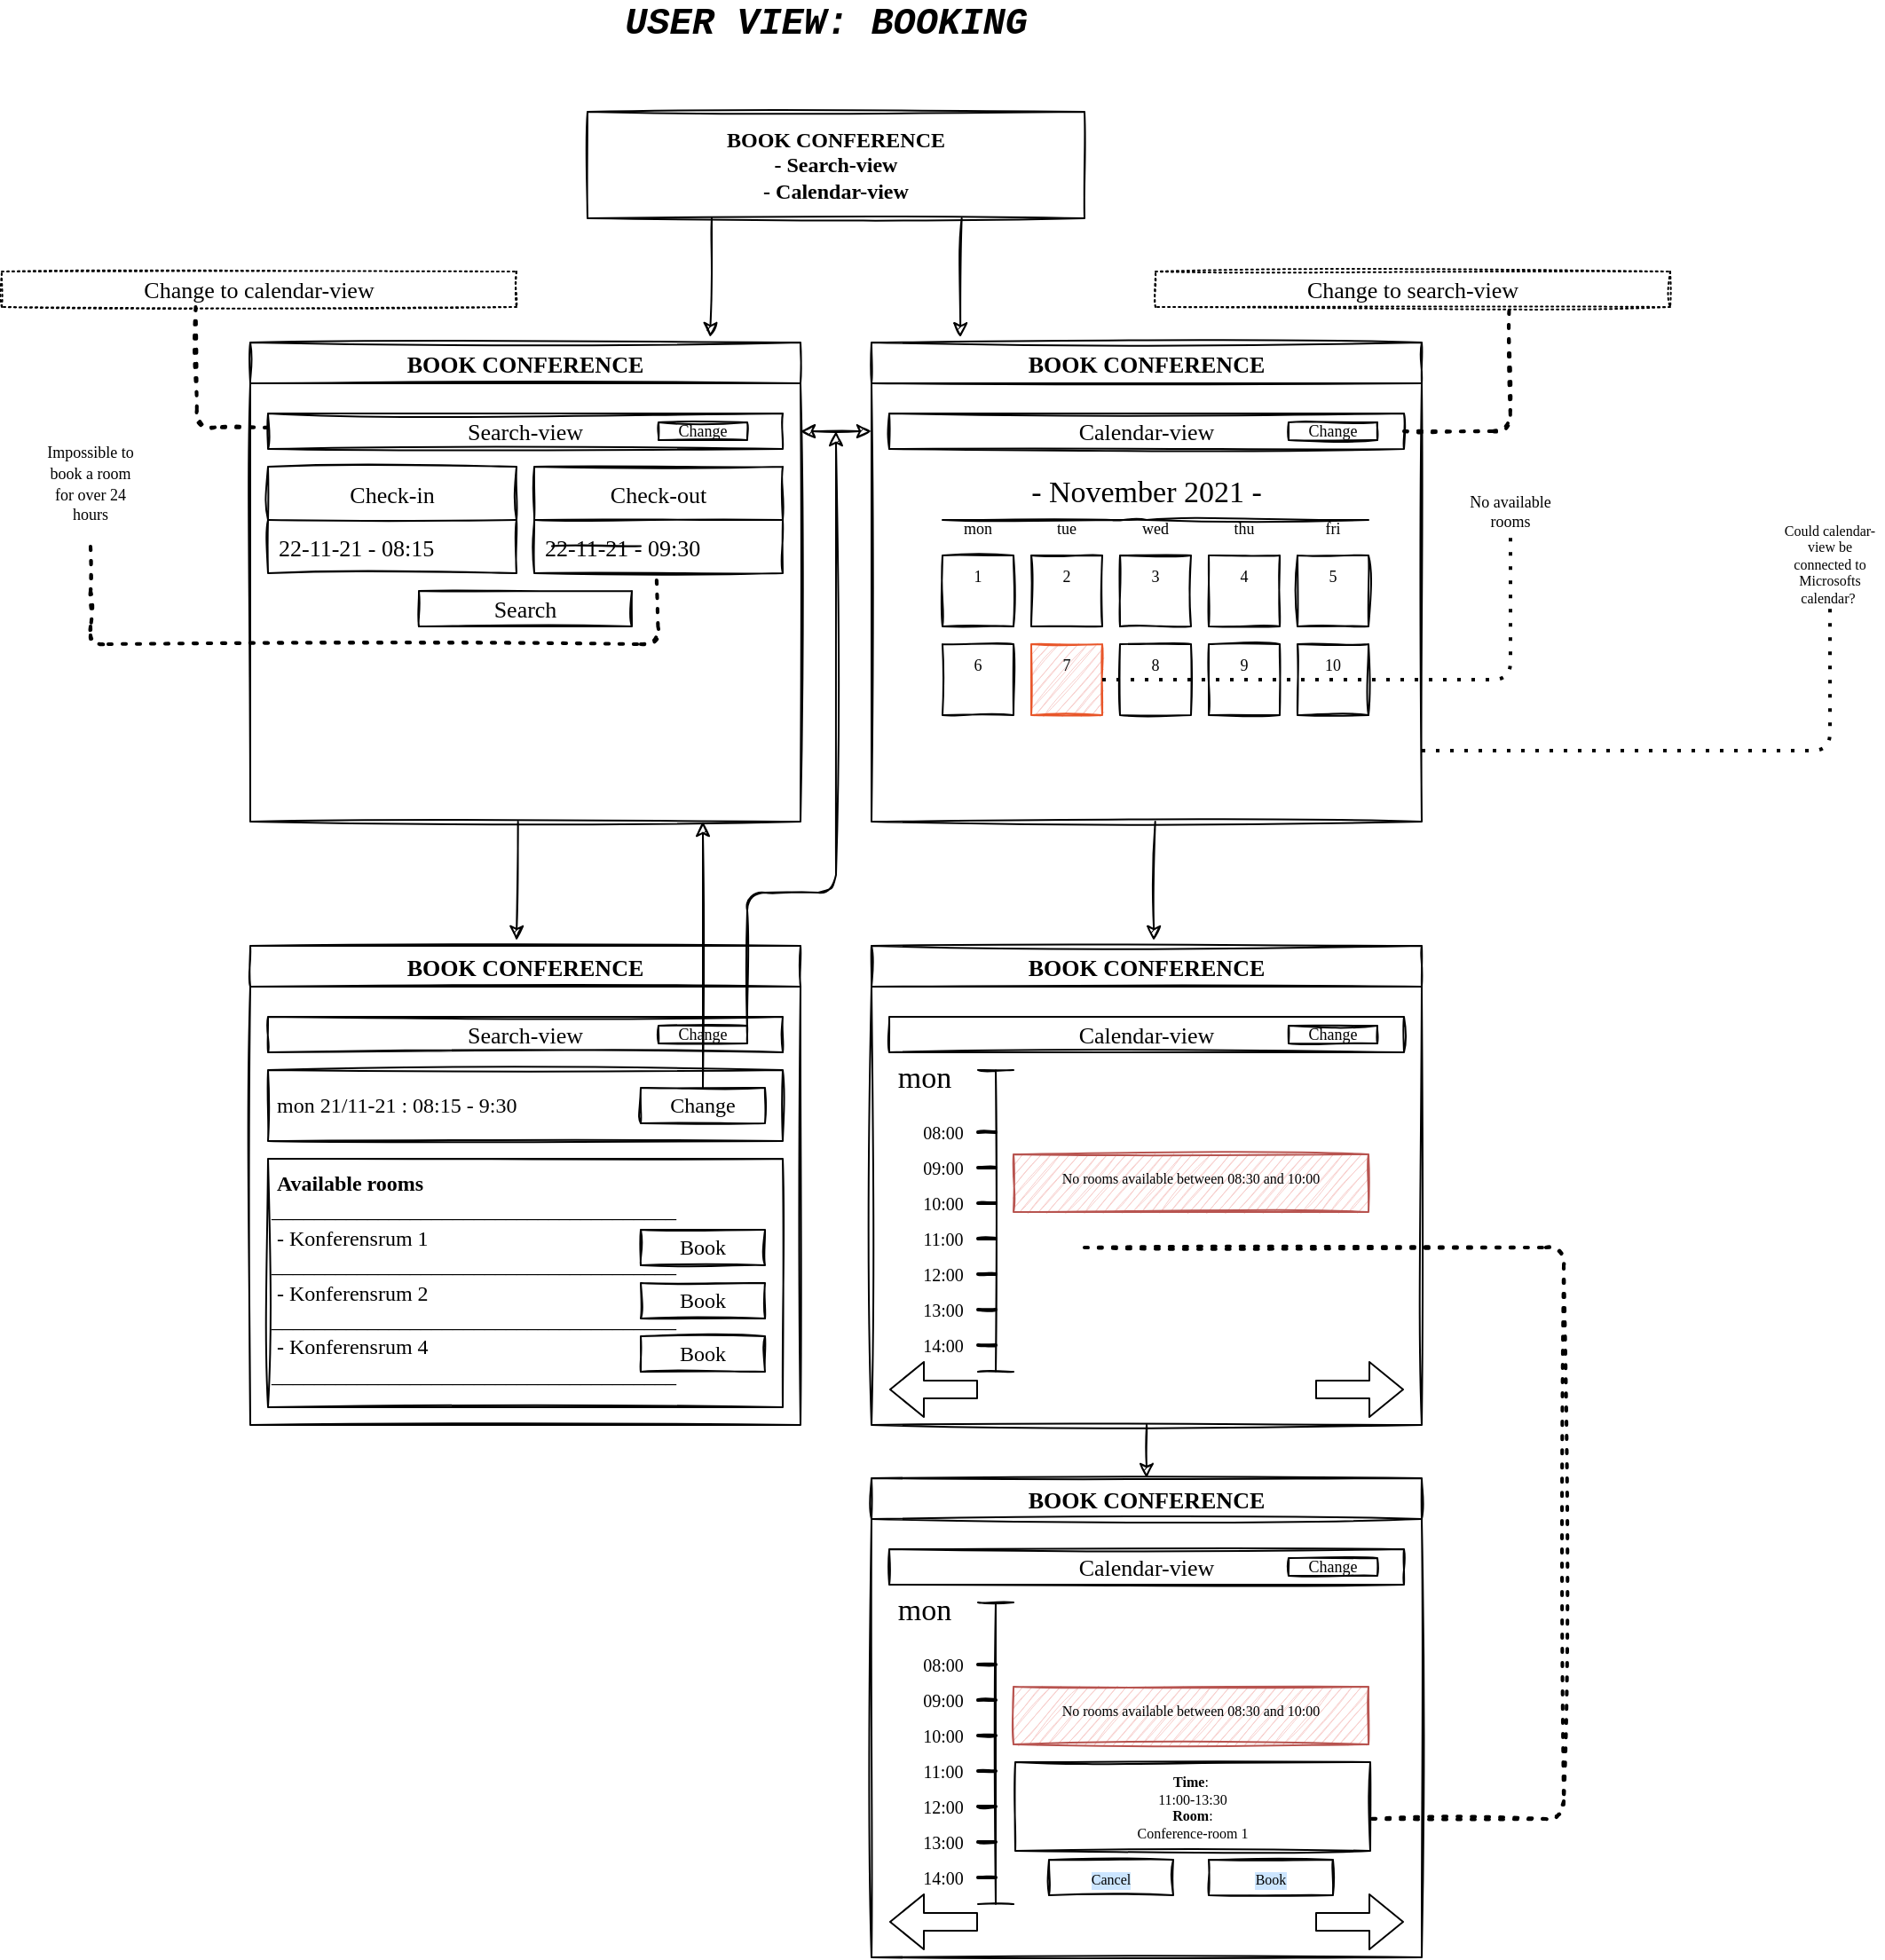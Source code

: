 <mxfile version="15.8.3" type="github">
  <diagram id="JXZrnU6dK3xMpxj74gyy" name="Page-1">
    <mxGraphModel dx="1773" dy="662" grid="1" gridSize="10" guides="1" tooltips="1" connect="1" arrows="1" fold="1" page="1" pageScale="1" pageWidth="827" pageHeight="1169" math="0" shadow="0">
      <root>
        <mxCell id="0" />
        <mxCell id="1" parent="0" />
        <mxCell id="f3gWGGdjy4NmoF_1Ozcr-5" value="BOOK CONFERENCE" style="swimlane;fontFamily=Verdana;fontSize=13;rounded=0;sketch=1;" parent="1" vertex="1">
          <mxGeometry x="440" y="210" width="310" height="270" as="geometry" />
        </mxCell>
        <mxCell id="f3gWGGdjy4NmoF_1Ozcr-18" value="Calendar-view" style="whiteSpace=wrap;html=1;fontFamily=Verdana;fontSize=13;rounded=0;sketch=1;" parent="f3gWGGdjy4NmoF_1Ozcr-5" vertex="1">
          <mxGeometry x="10" y="40" width="290" height="20" as="geometry" />
        </mxCell>
        <mxCell id="zyLo-k-IU325QEQ1pN6g-35" value="Change" style="rounded=0;whiteSpace=wrap;html=1;sketch=1;fontFamily=Verdana;fontColor=#000000;align=center;verticalAlign=middle;fontSize=9;" vertex="1" parent="f3gWGGdjy4NmoF_1Ozcr-5">
          <mxGeometry x="235" y="45" width="50" height="10" as="geometry" />
        </mxCell>
        <mxCell id="zyLo-k-IU325QEQ1pN6g-53" value="- November 2021 -" style="text;html=1;strokeColor=none;fillColor=none;align=center;verticalAlign=middle;whiteSpace=wrap;rounded=0;sketch=1;fontFamily=Verdana;fontSize=17;fontColor=#000000;" vertex="1" parent="f3gWGGdjy4NmoF_1Ozcr-5">
          <mxGeometry x="20" y="70" width="270" height="30" as="geometry" />
        </mxCell>
        <mxCell id="zyLo-k-IU325QEQ1pN6g-54" value="" style="endArrow=none;html=1;rounded=1;sketch=1;fontFamily=Courier New;fontSize=21;fontColor=#000000;curved=0;" edge="1" parent="f3gWGGdjy4NmoF_1Ozcr-5">
          <mxGeometry width="50" height="50" relative="1" as="geometry">
            <mxPoint x="40" y="100" as="sourcePoint" />
            <mxPoint x="280" y="100" as="targetPoint" />
            <Array as="points">
              <mxPoint x="145" y="100" />
            </Array>
          </mxGeometry>
        </mxCell>
        <mxCell id="zyLo-k-IU325QEQ1pN6g-103" value="1" style="rounded=0;whiteSpace=wrap;html=1;sketch=1;fontFamily=Verdana;fontSize=9;fontColor=#000000;fillColor=none;align=center;verticalAlign=top;" vertex="1" parent="f3gWGGdjy4NmoF_1Ozcr-5">
          <mxGeometry x="40" y="120" width="40" height="40" as="geometry" />
        </mxCell>
        <mxCell id="zyLo-k-IU325QEQ1pN6g-104" value="2" style="rounded=0;whiteSpace=wrap;html=1;sketch=1;fontFamily=Verdana;fontSize=9;fontColor=#000000;fillColor=none;align=center;verticalAlign=top;" vertex="1" parent="f3gWGGdjy4NmoF_1Ozcr-5">
          <mxGeometry x="90" y="120" width="40" height="40" as="geometry" />
        </mxCell>
        <mxCell id="zyLo-k-IU325QEQ1pN6g-105" value="3" style="rounded=0;whiteSpace=wrap;html=1;sketch=1;fontFamily=Verdana;fontSize=9;fontColor=#000000;fillColor=none;align=center;verticalAlign=top;" vertex="1" parent="f3gWGGdjy4NmoF_1Ozcr-5">
          <mxGeometry x="140" y="120" width="40" height="40" as="geometry" />
        </mxCell>
        <mxCell id="zyLo-k-IU325QEQ1pN6g-106" value="4" style="rounded=0;whiteSpace=wrap;html=1;sketch=1;fontFamily=Verdana;fontSize=9;fontColor=#000000;fillColor=none;align=center;verticalAlign=top;" vertex="1" parent="f3gWGGdjy4NmoF_1Ozcr-5">
          <mxGeometry x="190" y="120" width="40" height="40" as="geometry" />
        </mxCell>
        <mxCell id="zyLo-k-IU325QEQ1pN6g-108" value="5" style="rounded=0;whiteSpace=wrap;html=1;sketch=1;fontFamily=Verdana;fontSize=9;fontColor=#000000;fillColor=none;align=center;verticalAlign=top;" vertex="1" parent="f3gWGGdjy4NmoF_1Ozcr-5">
          <mxGeometry x="240" y="120" width="40" height="40" as="geometry" />
        </mxCell>
        <mxCell id="zyLo-k-IU325QEQ1pN6g-109" value="6" style="rounded=0;whiteSpace=wrap;html=1;sketch=1;fontFamily=Verdana;fontSize=9;fontColor=#000000;fillColor=none;align=center;verticalAlign=top;" vertex="1" parent="f3gWGGdjy4NmoF_1Ozcr-5">
          <mxGeometry x="40" y="170" width="40" height="40" as="geometry" />
        </mxCell>
        <mxCell id="zyLo-k-IU325QEQ1pN6g-110" value="7" style="rounded=0;whiteSpace=wrap;html=1;sketch=1;fontFamily=Verdana;fontSize=9;fillColor=#f8cecc;align=center;verticalAlign=top;strokeColor=#E8562A;" vertex="1" parent="f3gWGGdjy4NmoF_1Ozcr-5">
          <mxGeometry x="90" y="170" width="40" height="40" as="geometry" />
        </mxCell>
        <mxCell id="zyLo-k-IU325QEQ1pN6g-111" value="8" style="rounded=0;whiteSpace=wrap;html=1;sketch=1;fontFamily=Verdana;fontSize=9;fontColor=#000000;fillColor=none;align=center;verticalAlign=top;" vertex="1" parent="f3gWGGdjy4NmoF_1Ozcr-5">
          <mxGeometry x="140" y="170" width="40" height="40" as="geometry" />
        </mxCell>
        <mxCell id="zyLo-k-IU325QEQ1pN6g-112" value="9" style="rounded=0;whiteSpace=wrap;html=1;sketch=1;fontFamily=Verdana;fontSize=9;fontColor=#000000;fillColor=none;align=center;verticalAlign=top;" vertex="1" parent="f3gWGGdjy4NmoF_1Ozcr-5">
          <mxGeometry x="190" y="170" width="40" height="40" as="geometry" />
        </mxCell>
        <mxCell id="zyLo-k-IU325QEQ1pN6g-113" value="10" style="rounded=0;whiteSpace=wrap;html=1;sketch=1;fontFamily=Verdana;fontSize=9;fontColor=#000000;fillColor=none;align=center;verticalAlign=top;" vertex="1" parent="f3gWGGdjy4NmoF_1Ozcr-5">
          <mxGeometry x="240" y="170" width="40" height="40" as="geometry" />
        </mxCell>
        <mxCell id="zyLo-k-IU325QEQ1pN6g-114" value="mon" style="text;html=1;strokeColor=none;fillColor=none;align=center;verticalAlign=middle;whiteSpace=wrap;rounded=0;sketch=1;fontFamily=Verdana;fontSize=9;fontColor=#000000;" vertex="1" parent="f3gWGGdjy4NmoF_1Ozcr-5">
          <mxGeometry x="30" y="90" width="60" height="30" as="geometry" />
        </mxCell>
        <mxCell id="zyLo-k-IU325QEQ1pN6g-115" value="tue" style="text;html=1;strokeColor=none;fillColor=none;align=center;verticalAlign=middle;whiteSpace=wrap;rounded=0;sketch=1;fontFamily=Verdana;fontSize=9;fontColor=#000000;" vertex="1" parent="f3gWGGdjy4NmoF_1Ozcr-5">
          <mxGeometry x="80" y="90" width="60" height="30" as="geometry" />
        </mxCell>
        <mxCell id="zyLo-k-IU325QEQ1pN6g-116" value="wed" style="text;html=1;strokeColor=none;fillColor=none;align=center;verticalAlign=middle;whiteSpace=wrap;rounded=0;sketch=1;fontFamily=Verdana;fontSize=9;fontColor=#000000;" vertex="1" parent="f3gWGGdjy4NmoF_1Ozcr-5">
          <mxGeometry x="130" y="90" width="60" height="30" as="geometry" />
        </mxCell>
        <mxCell id="zyLo-k-IU325QEQ1pN6g-118" value="thu" style="text;html=1;strokeColor=none;fillColor=none;align=center;verticalAlign=middle;whiteSpace=wrap;rounded=0;sketch=1;fontFamily=Verdana;fontSize=9;fontColor=#000000;" vertex="1" parent="f3gWGGdjy4NmoF_1Ozcr-5">
          <mxGeometry x="180" y="90" width="60" height="30" as="geometry" />
        </mxCell>
        <mxCell id="zyLo-k-IU325QEQ1pN6g-119" value="fri" style="text;html=1;strokeColor=none;fillColor=none;align=center;verticalAlign=middle;whiteSpace=wrap;rounded=0;sketch=1;fontFamily=Verdana;fontSize=9;fontColor=#000000;" vertex="1" parent="f3gWGGdjy4NmoF_1Ozcr-5">
          <mxGeometry x="230" y="90" width="60" height="30" as="geometry" />
        </mxCell>
        <mxCell id="f3gWGGdjy4NmoF_1Ozcr-19" value="BOOK CONFERENCE" style="swimlane;fontFamily=Verdana;fontSize=13;rounded=0;sketch=1;" parent="1" vertex="1">
          <mxGeometry x="90" y="210" width="310" height="270" as="geometry" />
        </mxCell>
        <mxCell id="f3gWGGdjy4NmoF_1Ozcr-20" value="Check-in" style="swimlane;fontStyle=0;childLayout=stackLayout;horizontal=1;startSize=30;horizontalStack=0;resizeParent=1;resizeParentMax=0;resizeLast=0;collapsible=1;marginBottom=0;fontFamily=Verdana;fontSize=13;rounded=0;sketch=1;" parent="f3gWGGdjy4NmoF_1Ozcr-19" vertex="1">
          <mxGeometry x="10" y="70" width="140" height="60" as="geometry" />
        </mxCell>
        <mxCell id="f3gWGGdjy4NmoF_1Ozcr-21" value="22-11-21 - 08:15" style="text;strokeColor=none;fillColor=none;align=left;verticalAlign=middle;spacingLeft=4;spacingRight=4;overflow=hidden;points=[[0,0.5],[1,0.5]];portConstraint=eastwest;rotatable=0;fontFamily=Verdana;fontSize=13;rounded=0;sketch=1;" parent="f3gWGGdjy4NmoF_1Ozcr-20" vertex="1">
          <mxGeometry y="30" width="140" height="30" as="geometry" />
        </mxCell>
        <mxCell id="f3gWGGdjy4NmoF_1Ozcr-22" value="Check-out" style="swimlane;fontStyle=0;childLayout=stackLayout;horizontal=1;startSize=30;horizontalStack=0;resizeParent=1;resizeParentMax=0;resizeLast=0;collapsible=1;marginBottom=0;fontFamily=Verdana;fontSize=13;rounded=0;sketch=1;" parent="f3gWGGdjy4NmoF_1Ozcr-19" vertex="1">
          <mxGeometry x="160" y="70" width="140" height="60" as="geometry" />
        </mxCell>
        <mxCell id="f3gWGGdjy4NmoF_1Ozcr-23" value="22-11-21 - 09:30" style="text;strokeColor=none;fillColor=none;align=left;verticalAlign=middle;spacingLeft=4;spacingRight=4;overflow=hidden;points=[[0,0.5],[1,0.5]];portConstraint=eastwest;rotatable=0;fontFamily=Verdana;fontSize=13;rounded=0;sketch=1;fontColor=#000000;" parent="f3gWGGdjy4NmoF_1Ozcr-22" vertex="1">
          <mxGeometry y="30" width="140" height="30" as="geometry" />
        </mxCell>
        <mxCell id="zyLo-k-IU325QEQ1pN6g-11" value="" style="endArrow=none;html=1;rounded=1;sketch=1;fontFamily=Courier New;fontColor=#000000;curved=0;" edge="1" parent="f3gWGGdjy4NmoF_1Ozcr-22">
          <mxGeometry width="50" height="50" relative="1" as="geometry">
            <mxPoint x="10" y="44.8" as="sourcePoint" />
            <mxPoint x="60" y="44.8" as="targetPoint" />
          </mxGeometry>
        </mxCell>
        <mxCell id="f3gWGGdjy4NmoF_1Ozcr-24" value="Search" style="whiteSpace=wrap;html=1;fontFamily=Verdana;fontSize=13;rounded=0;sketch=1;" parent="f3gWGGdjy4NmoF_1Ozcr-19" vertex="1">
          <mxGeometry x="95" y="140" width="120" height="20" as="geometry" />
        </mxCell>
        <mxCell id="f3gWGGdjy4NmoF_1Ozcr-25" value="Search-view" style="whiteSpace=wrap;html=1;fontFamily=Verdana;fontSize=13;rounded=0;sketch=1;" parent="f3gWGGdjy4NmoF_1Ozcr-19" vertex="1">
          <mxGeometry x="10" y="40" width="290" height="20" as="geometry" />
        </mxCell>
        <mxCell id="zyLo-k-IU325QEQ1pN6g-36" value="Change" style="rounded=0;whiteSpace=wrap;html=1;sketch=1;fontFamily=Verdana;fontColor=#000000;align=center;verticalAlign=middle;fontSize=9;" vertex="1" parent="f3gWGGdjy4NmoF_1Ozcr-19">
          <mxGeometry x="230" y="45" width="50" height="10" as="geometry" />
        </mxCell>
        <mxCell id="f3gWGGdjy4NmoF_1Ozcr-53" value="&lt;font face=&quot;Verdana&quot;&gt;&lt;b&gt;BOOK CONFERENCE&lt;br&gt;- Search-view&lt;br&gt;- Calendar-view&lt;br&gt;&lt;/b&gt;&lt;/font&gt;" style="rounded=0;whiteSpace=wrap;html=1;glass=0;sketch=1;" parent="1" vertex="1">
          <mxGeometry x="280" y="80" width="280" height="60" as="geometry" />
        </mxCell>
        <mxCell id="f3gWGGdjy4NmoF_1Ozcr-54" value="" style="endArrow=classic;html=1;rounded=1;sketch=1;curved=0;exitX=0.25;exitY=1;exitDx=0;exitDy=0;entryX=0.836;entryY=-0.011;entryDx=0;entryDy=0;entryPerimeter=0;" parent="1" source="f3gWGGdjy4NmoF_1Ozcr-53" target="f3gWGGdjy4NmoF_1Ozcr-19" edge="1">
          <mxGeometry width="50" height="50" relative="1" as="geometry">
            <mxPoint x="390" y="360" as="sourcePoint" />
            <mxPoint x="440" y="310" as="targetPoint" />
          </mxGeometry>
        </mxCell>
        <mxCell id="f3gWGGdjy4NmoF_1Ozcr-55" value="" style="endArrow=classic;html=1;rounded=1;sketch=1;curved=0;exitX=0.25;exitY=1;exitDx=0;exitDy=0;entryX=0.836;entryY=-0.011;entryDx=0;entryDy=0;entryPerimeter=0;" parent="1" edge="1">
          <mxGeometry width="50" height="50" relative="1" as="geometry">
            <mxPoint x="490.84" y="140" as="sourcePoint" />
            <mxPoint x="490.0" y="207.14" as="targetPoint" />
          </mxGeometry>
        </mxCell>
        <mxCell id="f3gWGGdjy4NmoF_1Ozcr-56" value="" style="endArrow=classic;startArrow=classic;html=1;rounded=1;sketch=1;curved=0;" parent="1" edge="1">
          <mxGeometry width="50" height="50" relative="1" as="geometry">
            <mxPoint x="400" y="260" as="sourcePoint" />
            <mxPoint x="440" y="260" as="targetPoint" />
          </mxGeometry>
        </mxCell>
        <mxCell id="f3gWGGdjy4NmoF_1Ozcr-59" value="Change to search-view" style="whiteSpace=wrap;html=1;fontFamily=Verdana;fontSize=13;rounded=0;sketch=1;dashed=1;dashPattern=1 2;" parent="1" vertex="1">
          <mxGeometry x="600" y="170" width="290" height="20" as="geometry" />
        </mxCell>
        <mxCell id="f3gWGGdjy4NmoF_1Ozcr-60" value="Change to calendar-view" style="whiteSpace=wrap;html=1;fontFamily=Verdana;fontSize=13;rounded=0;sketch=1;dashed=1;dashPattern=1 2;" parent="1" vertex="1">
          <mxGeometry x="-50" y="170" width="290" height="20" as="geometry" />
        </mxCell>
        <mxCell id="f3gWGGdjy4NmoF_1Ozcr-61" value="" style="endArrow=none;dashed=1;html=1;dashPattern=1 3;strokeWidth=2;rounded=1;sketch=1;curved=0;exitX=1;exitY=0.5;exitDx=0;exitDy=0;entryX=0.687;entryY=1.108;entryDx=0;entryDy=0;entryPerimeter=0;" parent="1" source="f3gWGGdjy4NmoF_1Ozcr-18" target="f3gWGGdjy4NmoF_1Ozcr-59" edge="1">
          <mxGeometry width="50" height="50" relative="1" as="geometry">
            <mxPoint x="760" y="260" as="sourcePoint" />
            <mxPoint x="800" y="200" as="targetPoint" />
            <Array as="points">
              <mxPoint x="800" y="260" />
            </Array>
          </mxGeometry>
        </mxCell>
        <mxCell id="f3gWGGdjy4NmoF_1Ozcr-62" value="" style="endArrow=none;dashed=1;html=1;dashPattern=1 3;strokeWidth=2;rounded=1;sketch=1;curved=0;exitX=0;exitY=0.392;exitDx=0;exitDy=0;entryX=0.687;entryY=1.108;entryDx=0;entryDy=0;entryPerimeter=0;exitPerimeter=0;" parent="1" source="f3gWGGdjy4NmoF_1Ozcr-25" edge="1">
          <mxGeometry width="50" height="50" relative="1" as="geometry">
            <mxPoint y="257.84" as="sourcePoint" />
            <mxPoint x="59.23" y="190.0" as="targetPoint" />
            <Array as="points">
              <mxPoint x="60" y="257.84" />
            </Array>
          </mxGeometry>
        </mxCell>
        <mxCell id="zyLo-k-IU325QEQ1pN6g-2" value="" style="endArrow=classic;html=1;rounded=1;sketch=1;curved=0;exitX=0.25;exitY=1;exitDx=0;exitDy=0;entryX=0.836;entryY=-0.011;entryDx=0;entryDy=0;entryPerimeter=0;" edge="1" parent="1">
          <mxGeometry width="50" height="50" relative="1" as="geometry">
            <mxPoint x="240.84" y="480" as="sourcePoint" />
            <mxPoint x="240.0" y="547.03" as="targetPoint" />
          </mxGeometry>
        </mxCell>
        <mxCell id="zyLo-k-IU325QEQ1pN6g-3" value="" style="endArrow=classic;html=1;rounded=1;sketch=1;curved=0;exitX=0.25;exitY=1;exitDx=0;exitDy=0;entryX=0.836;entryY=-0.011;entryDx=0;entryDy=0;entryPerimeter=0;" edge="1" parent="1">
          <mxGeometry width="50" height="50" relative="1" as="geometry">
            <mxPoint x="599.84" y="480" as="sourcePoint" />
            <mxPoint x="599.0" y="547.03" as="targetPoint" />
          </mxGeometry>
        </mxCell>
        <mxCell id="zyLo-k-IU325QEQ1pN6g-4" value="BOOK CONFERENCE" style="swimlane;fontFamily=Verdana;fontSize=13;rounded=0;sketch=1;" vertex="1" parent="1">
          <mxGeometry x="90" y="550" width="310" height="270" as="geometry" />
        </mxCell>
        <mxCell id="zyLo-k-IU325QEQ1pN6g-10" value="Search-view" style="whiteSpace=wrap;html=1;fontFamily=Verdana;fontSize=13;rounded=0;sketch=1;" vertex="1" parent="zyLo-k-IU325QEQ1pN6g-4">
          <mxGeometry x="10" y="40" width="290" height="20" as="geometry" />
        </mxCell>
        <mxCell id="zyLo-k-IU325QEQ1pN6g-25" value="&lt;font face=&quot;Verdana&quot;&gt;&amp;nbsp;mon 21/11-21 : 08:15 - 9:30&lt;/font&gt;" style="rounded=0;whiteSpace=wrap;html=1;sketch=1;fontFamily=Courier New;fontColor=#000000;align=left;" vertex="1" parent="zyLo-k-IU325QEQ1pN6g-4">
          <mxGeometry x="10" y="70" width="290" height="40" as="geometry" />
        </mxCell>
        <mxCell id="zyLo-k-IU325QEQ1pN6g-29" value="&lt;font face=&quot;Verdana&quot;&gt;&amp;nbsp;&lt;b&gt;Available&amp;nbsp;rooms&lt;/b&gt;&lt;br&gt;______________________________________&lt;br&gt;&amp;nbsp;- Konferensrum 1&lt;br&gt;______________________________________&lt;br&gt;&amp;nbsp;- Konferensrum 2&lt;br&gt;______________________________________&lt;br&gt;&amp;nbsp;- Konferensrum 4&lt;br&gt;______________________________________&lt;br&gt;&lt;/font&gt;" style="rounded=0;whiteSpace=wrap;html=1;sketch=1;fontFamily=Courier New;fontColor=#000000;align=left;verticalAlign=top;" vertex="1" parent="zyLo-k-IU325QEQ1pN6g-4">
          <mxGeometry x="10" y="120" width="290" height="140" as="geometry" />
        </mxCell>
        <mxCell id="zyLo-k-IU325QEQ1pN6g-30" value="Change" style="rounded=0;whiteSpace=wrap;html=1;sketch=1;fontFamily=Verdana;fontColor=#000000;align=center;verticalAlign=middle;" vertex="1" parent="zyLo-k-IU325QEQ1pN6g-4">
          <mxGeometry x="220" y="80" width="70" height="20" as="geometry" />
        </mxCell>
        <mxCell id="zyLo-k-IU325QEQ1pN6g-32" value="Book" style="whiteSpace=wrap;html=1;fontFamily=Verdana;fontSize=12;rounded=0;sketch=1;" vertex="1" parent="zyLo-k-IU325QEQ1pN6g-4">
          <mxGeometry x="220" y="160" width="70" height="20" as="geometry" />
        </mxCell>
        <mxCell id="zyLo-k-IU325QEQ1pN6g-33" value="Book" style="whiteSpace=wrap;html=1;fontFamily=Verdana;fontSize=12;rounded=0;sketch=1;" vertex="1" parent="zyLo-k-IU325QEQ1pN6g-4">
          <mxGeometry x="220" y="190" width="70" height="20" as="geometry" />
        </mxCell>
        <mxCell id="zyLo-k-IU325QEQ1pN6g-34" value="Book" style="whiteSpace=wrap;html=1;fontFamily=Verdana;fontSize=12;rounded=0;sketch=1;" vertex="1" parent="zyLo-k-IU325QEQ1pN6g-4">
          <mxGeometry x="220" y="220" width="70" height="20" as="geometry" />
        </mxCell>
        <mxCell id="zyLo-k-IU325QEQ1pN6g-44" value="Change" style="rounded=0;whiteSpace=wrap;html=1;sketch=1;fontFamily=Verdana;fontColor=#000000;align=center;verticalAlign=middle;fontSize=9;" vertex="1" parent="zyLo-k-IU325QEQ1pN6g-4">
          <mxGeometry x="230" y="45" width="50" height="10" as="geometry" />
        </mxCell>
        <mxCell id="zyLo-k-IU325QEQ1pN6g-31" value="" style="endArrow=classic;html=1;rounded=1;sketch=1;curved=0;exitX=0.5;exitY=0;exitDx=0;exitDy=0;" edge="1" parent="1" source="zyLo-k-IU325QEQ1pN6g-30">
          <mxGeometry width="50" height="50" relative="1" as="geometry">
            <mxPoint x="350.84" y="500" as="sourcePoint" />
            <mxPoint x="345" y="480" as="targetPoint" />
          </mxGeometry>
        </mxCell>
        <mxCell id="zyLo-k-IU325QEQ1pN6g-37" value="BOOK CONFERENCE" style="swimlane;fontFamily=Verdana;fontSize=13;rounded=0;sketch=1;" vertex="1" parent="1">
          <mxGeometry x="440" y="550" width="310" height="270" as="geometry" />
        </mxCell>
        <mxCell id="zyLo-k-IU325QEQ1pN6g-38" value="Calendar-view" style="whiteSpace=wrap;html=1;fontFamily=Verdana;fontSize=13;rounded=0;sketch=1;" vertex="1" parent="zyLo-k-IU325QEQ1pN6g-37">
          <mxGeometry x="10" y="40" width="290" height="20" as="geometry" />
        </mxCell>
        <mxCell id="zyLo-k-IU325QEQ1pN6g-43" value="Change" style="rounded=0;whiteSpace=wrap;html=1;sketch=1;fontFamily=Verdana;fontColor=#000000;align=center;verticalAlign=middle;fontSize=9;" vertex="1" parent="zyLo-k-IU325QEQ1pN6g-37">
          <mxGeometry x="235" y="45" width="50" height="10" as="geometry" />
        </mxCell>
        <mxCell id="zyLo-k-IU325QEQ1pN6g-123" value="" style="shape=flexArrow;endArrow=classic;html=1;rounded=1;sketch=0;fontFamily=Verdana;fontSize=17;fontColor=#000000;curved=0;" edge="1" parent="zyLo-k-IU325QEQ1pN6g-37">
          <mxGeometry width="50" height="50" relative="1" as="geometry">
            <mxPoint x="250" y="250" as="sourcePoint" />
            <mxPoint x="300" y="250" as="targetPoint" />
          </mxGeometry>
        </mxCell>
        <mxCell id="zyLo-k-IU325QEQ1pN6g-124" value="" style="shape=flexArrow;endArrow=classic;html=1;rounded=1;sketch=0;fontFamily=Verdana;fontSize=17;fontColor=#000000;curved=0;" edge="1" parent="zyLo-k-IU325QEQ1pN6g-37">
          <mxGeometry width="50" height="50" relative="1" as="geometry">
            <mxPoint x="60" y="250" as="sourcePoint" />
            <mxPoint x="10" y="250" as="targetPoint" />
          </mxGeometry>
        </mxCell>
        <mxCell id="zyLo-k-IU325QEQ1pN6g-125" value="mon" style="text;html=1;strokeColor=none;fillColor=none;align=center;verticalAlign=middle;whiteSpace=wrap;rounded=0;sketch=1;fontFamily=Verdana;fontSize=17;fontColor=#000000;" vertex="1" parent="zyLo-k-IU325QEQ1pN6g-37">
          <mxGeometry y="60" width="60" height="30" as="geometry" />
        </mxCell>
        <mxCell id="zyLo-k-IU325QEQ1pN6g-126" value="" style="shape=crossbar;whiteSpace=wrap;html=1;rounded=1;direction=south;sketch=1;fontFamily=Verdana;fontSize=17;fontColor=#000000;strokeColor=#000000;fillColor=none;align=center;verticalAlign=top;labelBackgroundColor=none;" vertex="1" parent="zyLo-k-IU325QEQ1pN6g-37">
          <mxGeometry x="60" y="70" width="20" height="170" as="geometry" />
        </mxCell>
        <mxCell id="zyLo-k-IU325QEQ1pN6g-127" value="" style="line;strokeWidth=2;html=1;rounded=0;labelBackgroundColor=none;sketch=1;fontFamily=Verdana;fontSize=17;fontColor=#000000;fillColor=none;align=center;verticalAlign=top;fontStyle=0" vertex="1" parent="zyLo-k-IU325QEQ1pN6g-37">
          <mxGeometry x="60" y="100" width="10" height="10" as="geometry" />
        </mxCell>
        <mxCell id="zyLo-k-IU325QEQ1pN6g-128" value="08:00" style="text;strokeColor=none;fillColor=none;html=1;fontSize=10;fontStyle=0;verticalAlign=middle;align=center;rounded=0;labelBackgroundColor=none;sketch=1;fontFamily=Verdana;fontColor=#000000;" vertex="1" parent="zyLo-k-IU325QEQ1pN6g-37">
          <mxGeometry x="20" y="97.5" width="40" height="15" as="geometry" />
        </mxCell>
        <mxCell id="zyLo-k-IU325QEQ1pN6g-129" value="" style="line;strokeWidth=2;html=1;rounded=0;labelBackgroundColor=none;sketch=1;fontFamily=Verdana;fontSize=17;fontColor=#000000;fillColor=none;align=center;verticalAlign=top;fontStyle=0" vertex="1" parent="zyLo-k-IU325QEQ1pN6g-37">
          <mxGeometry x="60" y="120" width="10" height="10" as="geometry" />
        </mxCell>
        <mxCell id="zyLo-k-IU325QEQ1pN6g-130" value="09:00" style="text;strokeColor=none;fillColor=none;html=1;fontSize=10;fontStyle=0;verticalAlign=middle;align=center;rounded=0;labelBackgroundColor=none;sketch=1;fontFamily=Verdana;fontColor=#000000;" vertex="1" parent="zyLo-k-IU325QEQ1pN6g-37">
          <mxGeometry x="20" y="117.5" width="40" height="15" as="geometry" />
        </mxCell>
        <mxCell id="zyLo-k-IU325QEQ1pN6g-142" value="" style="line;strokeWidth=2;html=1;rounded=0;labelBackgroundColor=none;sketch=1;fontFamily=Verdana;fontSize=17;fontColor=#000000;fillColor=none;align=center;verticalAlign=top;fontStyle=0" vertex="1" parent="zyLo-k-IU325QEQ1pN6g-37">
          <mxGeometry x="60" y="140" width="10" height="10" as="geometry" />
        </mxCell>
        <mxCell id="zyLo-k-IU325QEQ1pN6g-143" value="" style="line;strokeWidth=2;html=1;rounded=0;labelBackgroundColor=none;sketch=1;fontFamily=Verdana;fontSize=17;fontColor=#000000;fillColor=none;align=center;verticalAlign=top;fontStyle=0" vertex="1" parent="zyLo-k-IU325QEQ1pN6g-37">
          <mxGeometry x="60" y="160" width="10" height="10" as="geometry" />
        </mxCell>
        <mxCell id="zyLo-k-IU325QEQ1pN6g-144" value="" style="line;strokeWidth=2;html=1;rounded=0;labelBackgroundColor=none;sketch=1;fontFamily=Verdana;fontSize=17;fontColor=#000000;fillColor=none;align=center;verticalAlign=top;fontStyle=0" vertex="1" parent="zyLo-k-IU325QEQ1pN6g-37">
          <mxGeometry x="60" y="180" width="10" height="10" as="geometry" />
        </mxCell>
        <mxCell id="zyLo-k-IU325QEQ1pN6g-145" value="" style="line;strokeWidth=2;html=1;rounded=0;labelBackgroundColor=none;sketch=1;fontFamily=Verdana;fontSize=17;fontColor=#000000;fillColor=none;align=center;verticalAlign=top;fontStyle=0" vertex="1" parent="zyLo-k-IU325QEQ1pN6g-37">
          <mxGeometry x="60" y="200" width="10" height="10" as="geometry" />
        </mxCell>
        <mxCell id="zyLo-k-IU325QEQ1pN6g-161" value="" style="line;strokeWidth=2;html=1;rounded=0;labelBackgroundColor=none;sketch=1;fontFamily=Verdana;fontSize=17;fontColor=#000000;fillColor=none;align=center;verticalAlign=top;fontStyle=0" vertex="1" parent="zyLo-k-IU325QEQ1pN6g-37">
          <mxGeometry x="60" y="220" width="10" height="10" as="geometry" />
        </mxCell>
        <mxCell id="zyLo-k-IU325QEQ1pN6g-178" value="10:00" style="text;strokeColor=none;fillColor=none;html=1;fontSize=10;fontStyle=0;verticalAlign=middle;align=center;rounded=0;labelBackgroundColor=none;sketch=1;fontFamily=Verdana;fontColor=#000000;" vertex="1" parent="zyLo-k-IU325QEQ1pN6g-37">
          <mxGeometry x="20" y="137.5" width="40" height="15" as="geometry" />
        </mxCell>
        <mxCell id="zyLo-k-IU325QEQ1pN6g-179" value="11:00" style="text;strokeColor=none;fillColor=none;html=1;fontSize=10;fontStyle=0;verticalAlign=middle;align=center;rounded=0;labelBackgroundColor=none;sketch=1;fontFamily=Verdana;fontColor=#000000;" vertex="1" parent="zyLo-k-IU325QEQ1pN6g-37">
          <mxGeometry x="20" y="157.5" width="40" height="15" as="geometry" />
        </mxCell>
        <mxCell id="zyLo-k-IU325QEQ1pN6g-180" value="12:00" style="text;strokeColor=none;fillColor=none;html=1;fontSize=10;fontStyle=0;verticalAlign=middle;align=center;rounded=0;labelBackgroundColor=none;sketch=1;fontFamily=Verdana;fontColor=#000000;" vertex="1" parent="zyLo-k-IU325QEQ1pN6g-37">
          <mxGeometry x="20" y="177.5" width="40" height="15" as="geometry" />
        </mxCell>
        <mxCell id="zyLo-k-IU325QEQ1pN6g-181" value="13:00" style="text;strokeColor=none;fillColor=none;html=1;fontSize=10;fontStyle=0;verticalAlign=middle;align=center;rounded=0;labelBackgroundColor=none;sketch=1;fontFamily=Verdana;fontColor=#000000;" vertex="1" parent="zyLo-k-IU325QEQ1pN6g-37">
          <mxGeometry x="20" y="197.5" width="40" height="15" as="geometry" />
        </mxCell>
        <mxCell id="zyLo-k-IU325QEQ1pN6g-182" value="14:00" style="text;strokeColor=none;fillColor=none;html=1;fontSize=10;fontStyle=0;verticalAlign=middle;align=center;rounded=0;labelBackgroundColor=none;sketch=1;fontFamily=Verdana;fontColor=#000000;" vertex="1" parent="zyLo-k-IU325QEQ1pN6g-37">
          <mxGeometry x="20" y="217.5" width="40" height="15" as="geometry" />
        </mxCell>
        <mxCell id="zyLo-k-IU325QEQ1pN6g-184" value="&lt;font style=&quot;font-size: 8px&quot;&gt;No rooms available between 08:30 and 10:00&lt;/font&gt;" style="rounded=0;whiteSpace=wrap;html=1;labelBackgroundColor=none;sketch=1;fontFamily=Verdana;fontSize=10;strokeColor=#b85450;fillColor=#f8cecc;align=center;verticalAlign=top;" vertex="1" parent="zyLo-k-IU325QEQ1pN6g-37">
          <mxGeometry x="80" y="117.5" width="200" height="32.5" as="geometry" />
        </mxCell>
        <mxCell id="zyLo-k-IU325QEQ1pN6g-50" value="&lt;font face=&quot;Courier New&quot; size=&quot;1&quot;&gt;&lt;i&gt;&lt;b style=&quot;font-size: 21px&quot;&gt;USER VIEW: BOOKING&lt;/b&gt;&lt;/i&gt;&lt;/font&gt;" style="text;html=1;align=center;verticalAlign=middle;resizable=0;points=[];autosize=1;strokeColor=none;fillColor=none;fontSize=9;fontFamily=Verdana;fontColor=#000000;" vertex="1" parent="1">
          <mxGeometry x="294" y="20" width="240" height="20" as="geometry" />
        </mxCell>
        <mxCell id="zyLo-k-IU325QEQ1pN6g-52" value="" style="endArrow=classic;html=1;rounded=1;sketch=1;curved=0;exitX=0.5;exitY=0;exitDx=0;exitDy=0;" edge="1" parent="1">
          <mxGeometry width="50" height="50" relative="1" as="geometry">
            <mxPoint x="370" y="600" as="sourcePoint" />
            <mxPoint x="420" y="260" as="targetPoint" />
            <Array as="points">
              <mxPoint x="370" y="520" />
              <mxPoint x="420" y="520" />
            </Array>
          </mxGeometry>
        </mxCell>
        <mxCell id="zyLo-k-IU325QEQ1pN6g-101" value="" style="endArrow=none;dashed=1;html=1;dashPattern=1 3;strokeWidth=2;rounded=1;sketch=1;fontFamily=Courier New;fontSize=14;fontColor=#000000;curved=0;entryX=0.492;entryY=1.029;entryDx=0;entryDy=0;entryPerimeter=0;" edge="1" parent="1" target="f3gWGGdjy4NmoF_1Ozcr-23">
          <mxGeometry width="50" height="50" relative="1" as="geometry">
            <mxPoint y="325" as="sourcePoint" />
            <mxPoint x="320" y="380" as="targetPoint" />
            <Array as="points">
              <mxPoint y="360" />
              <mxPoint y="380" />
              <mxPoint x="320" y="380" />
            </Array>
          </mxGeometry>
        </mxCell>
        <mxCell id="zyLo-k-IU325QEQ1pN6g-102" value="&lt;font face=&quot;Verdana&quot;&gt;&lt;span style=&quot;font-style: normal&quot;&gt;Impossible to book a room for over 24 hours&lt;/span&gt;&lt;/font&gt;" style="text;html=1;strokeColor=none;fillColor=none;align=center;verticalAlign=middle;whiteSpace=wrap;rounded=0;sketch=1;fontFamily=Courier New;fontSize=9;fontColor=#000000;fontStyle=2" vertex="1" parent="1">
          <mxGeometry x="-30" y="250" width="60" height="80" as="geometry" />
        </mxCell>
        <mxCell id="zyLo-k-IU325QEQ1pN6g-120" value="" style="endArrow=none;dashed=1;html=1;dashPattern=1 3;strokeWidth=2;rounded=1;sketch=0;fontFamily=Verdana;fontSize=9;fontColor=#000000;curved=0;exitX=1;exitY=0.5;exitDx=0;exitDy=0;" edge="1" parent="1" source="zyLo-k-IU325QEQ1pN6g-110">
          <mxGeometry width="50" height="50" relative="1" as="geometry">
            <mxPoint x="570" y="390" as="sourcePoint" />
            <mxPoint x="800" y="320" as="targetPoint" />
            <Array as="points">
              <mxPoint x="800" y="400" />
            </Array>
          </mxGeometry>
        </mxCell>
        <mxCell id="zyLo-k-IU325QEQ1pN6g-122" value="No available rooms" style="text;html=1;strokeColor=none;fillColor=none;align=center;verticalAlign=middle;whiteSpace=wrap;rounded=0;sketch=1;fontFamily=Verdana;fontSize=9;fontColor=#000000;" vertex="1" parent="1">
          <mxGeometry x="770" y="290" width="60" height="30" as="geometry" />
        </mxCell>
        <mxCell id="zyLo-k-IU325QEQ1pN6g-185" value="" style="endArrow=none;dashed=1;html=1;dashPattern=1 3;strokeWidth=2;rounded=1;sketch=0;fontFamily=Verdana;fontSize=9;fontColor=#000000;curved=0;exitX=1;exitY=0.5;exitDx=0;exitDy=0;" edge="1" parent="1">
          <mxGeometry width="50" height="50" relative="1" as="geometry">
            <mxPoint x="750" y="440" as="sourcePoint" />
            <mxPoint x="980" y="360" as="targetPoint" />
            <Array as="points">
              <mxPoint x="980" y="440" />
            </Array>
          </mxGeometry>
        </mxCell>
        <mxCell id="zyLo-k-IU325QEQ1pN6g-186" value="Could calendar-view be connected to Microsofts calendar?&amp;nbsp;" style="text;html=1;strokeColor=none;fillColor=none;align=center;verticalAlign=middle;whiteSpace=wrap;rounded=0;labelBackgroundColor=none;sketch=1;fontFamily=Verdana;fontSize=8;fontColor=#000000;" vertex="1" parent="1">
          <mxGeometry x="950" y="320" width="60" height="30" as="geometry" />
        </mxCell>
        <mxCell id="zyLo-k-IU325QEQ1pN6g-187" value="BOOK CONFERENCE" style="swimlane;fontFamily=Verdana;fontSize=13;rounded=0;sketch=1;" vertex="1" parent="1">
          <mxGeometry x="440" y="850" width="310" height="270" as="geometry" />
        </mxCell>
        <mxCell id="zyLo-k-IU325QEQ1pN6g-188" value="Calendar-view" style="whiteSpace=wrap;html=1;fontFamily=Verdana;fontSize=13;rounded=0;sketch=1;" vertex="1" parent="zyLo-k-IU325QEQ1pN6g-187">
          <mxGeometry x="10" y="40" width="290" height="20" as="geometry" />
        </mxCell>
        <mxCell id="zyLo-k-IU325QEQ1pN6g-189" value="Change" style="rounded=0;whiteSpace=wrap;html=1;sketch=1;fontFamily=Verdana;fontColor=#000000;align=center;verticalAlign=middle;fontSize=9;" vertex="1" parent="zyLo-k-IU325QEQ1pN6g-187">
          <mxGeometry x="235" y="45" width="50" height="10" as="geometry" />
        </mxCell>
        <mxCell id="zyLo-k-IU325QEQ1pN6g-190" value="" style="shape=flexArrow;endArrow=classic;html=1;rounded=1;sketch=0;fontFamily=Verdana;fontSize=17;fontColor=#000000;curved=0;" edge="1" parent="zyLo-k-IU325QEQ1pN6g-187">
          <mxGeometry width="50" height="50" relative="1" as="geometry">
            <mxPoint x="250" y="250" as="sourcePoint" />
            <mxPoint x="300" y="250" as="targetPoint" />
          </mxGeometry>
        </mxCell>
        <mxCell id="zyLo-k-IU325QEQ1pN6g-191" value="" style="shape=flexArrow;endArrow=classic;html=1;rounded=1;sketch=0;fontFamily=Verdana;fontSize=17;fontColor=#000000;curved=0;" edge="1" parent="zyLo-k-IU325QEQ1pN6g-187">
          <mxGeometry width="50" height="50" relative="1" as="geometry">
            <mxPoint x="60" y="250" as="sourcePoint" />
            <mxPoint x="10" y="250" as="targetPoint" />
          </mxGeometry>
        </mxCell>
        <mxCell id="zyLo-k-IU325QEQ1pN6g-192" value="mon" style="text;html=1;strokeColor=none;fillColor=none;align=center;verticalAlign=middle;whiteSpace=wrap;rounded=0;sketch=1;fontFamily=Verdana;fontSize=17;fontColor=#000000;" vertex="1" parent="zyLo-k-IU325QEQ1pN6g-187">
          <mxGeometry y="60" width="60" height="30" as="geometry" />
        </mxCell>
        <mxCell id="zyLo-k-IU325QEQ1pN6g-193" value="" style="shape=crossbar;whiteSpace=wrap;html=1;rounded=1;direction=south;sketch=1;fontFamily=Verdana;fontSize=17;fontColor=#000000;strokeColor=#000000;fillColor=none;align=center;verticalAlign=top;labelBackgroundColor=none;" vertex="1" parent="zyLo-k-IU325QEQ1pN6g-187">
          <mxGeometry x="60" y="70" width="20" height="170" as="geometry" />
        </mxCell>
        <mxCell id="zyLo-k-IU325QEQ1pN6g-194" value="" style="line;strokeWidth=2;html=1;rounded=0;labelBackgroundColor=none;sketch=1;fontFamily=Verdana;fontSize=17;fontColor=#000000;fillColor=none;align=center;verticalAlign=top;fontStyle=0" vertex="1" parent="zyLo-k-IU325QEQ1pN6g-187">
          <mxGeometry x="60" y="100" width="10" height="10" as="geometry" />
        </mxCell>
        <mxCell id="zyLo-k-IU325QEQ1pN6g-195" value="08:00" style="text;strokeColor=none;fillColor=none;html=1;fontSize=10;fontStyle=0;verticalAlign=middle;align=center;rounded=0;labelBackgroundColor=none;sketch=1;fontFamily=Verdana;fontColor=#000000;" vertex="1" parent="zyLo-k-IU325QEQ1pN6g-187">
          <mxGeometry x="20" y="97.5" width="40" height="15" as="geometry" />
        </mxCell>
        <mxCell id="zyLo-k-IU325QEQ1pN6g-196" value="" style="line;strokeWidth=2;html=1;rounded=0;labelBackgroundColor=none;sketch=1;fontFamily=Verdana;fontSize=17;fontColor=#000000;fillColor=none;align=center;verticalAlign=top;fontStyle=0" vertex="1" parent="zyLo-k-IU325QEQ1pN6g-187">
          <mxGeometry x="60" y="120" width="10" height="10" as="geometry" />
        </mxCell>
        <mxCell id="zyLo-k-IU325QEQ1pN6g-197" value="09:00" style="text;strokeColor=none;fillColor=none;html=1;fontSize=10;fontStyle=0;verticalAlign=middle;align=center;rounded=0;labelBackgroundColor=none;sketch=1;fontFamily=Verdana;fontColor=#000000;" vertex="1" parent="zyLo-k-IU325QEQ1pN6g-187">
          <mxGeometry x="20" y="117.5" width="40" height="15" as="geometry" />
        </mxCell>
        <mxCell id="zyLo-k-IU325QEQ1pN6g-198" value="" style="line;strokeWidth=2;html=1;rounded=0;labelBackgroundColor=none;sketch=1;fontFamily=Verdana;fontSize=17;fontColor=#000000;fillColor=none;align=center;verticalAlign=top;fontStyle=0" vertex="1" parent="zyLo-k-IU325QEQ1pN6g-187">
          <mxGeometry x="60" y="140" width="10" height="10" as="geometry" />
        </mxCell>
        <mxCell id="zyLo-k-IU325QEQ1pN6g-199" value="" style="line;strokeWidth=2;html=1;rounded=0;labelBackgroundColor=none;sketch=1;fontFamily=Verdana;fontSize=17;fontColor=#000000;fillColor=none;align=center;verticalAlign=top;fontStyle=0" vertex="1" parent="zyLo-k-IU325QEQ1pN6g-187">
          <mxGeometry x="60" y="160" width="10" height="10" as="geometry" />
        </mxCell>
        <mxCell id="zyLo-k-IU325QEQ1pN6g-200" value="" style="line;strokeWidth=2;html=1;rounded=0;labelBackgroundColor=none;sketch=1;fontFamily=Verdana;fontSize=17;fontColor=#000000;fillColor=none;align=center;verticalAlign=top;fontStyle=0" vertex="1" parent="zyLo-k-IU325QEQ1pN6g-187">
          <mxGeometry x="60" y="180" width="10" height="10" as="geometry" />
        </mxCell>
        <mxCell id="zyLo-k-IU325QEQ1pN6g-201" value="" style="line;strokeWidth=2;html=1;rounded=0;labelBackgroundColor=none;sketch=1;fontFamily=Verdana;fontSize=17;fontColor=#000000;fillColor=none;align=center;verticalAlign=top;fontStyle=0" vertex="1" parent="zyLo-k-IU325QEQ1pN6g-187">
          <mxGeometry x="60" y="200" width="10" height="10" as="geometry" />
        </mxCell>
        <mxCell id="zyLo-k-IU325QEQ1pN6g-202" value="" style="line;strokeWidth=2;html=1;rounded=0;labelBackgroundColor=none;sketch=1;fontFamily=Verdana;fontSize=17;fontColor=#000000;fillColor=none;align=center;verticalAlign=top;fontStyle=0" vertex="1" parent="zyLo-k-IU325QEQ1pN6g-187">
          <mxGeometry x="60" y="220" width="10" height="10" as="geometry" />
        </mxCell>
        <mxCell id="zyLo-k-IU325QEQ1pN6g-203" value="10:00" style="text;strokeColor=none;fillColor=none;html=1;fontSize=10;fontStyle=0;verticalAlign=middle;align=center;rounded=0;labelBackgroundColor=none;sketch=1;fontFamily=Verdana;fontColor=#000000;" vertex="1" parent="zyLo-k-IU325QEQ1pN6g-187">
          <mxGeometry x="20" y="137.5" width="40" height="15" as="geometry" />
        </mxCell>
        <mxCell id="zyLo-k-IU325QEQ1pN6g-204" value="11:00" style="text;strokeColor=none;fillColor=none;html=1;fontSize=10;fontStyle=0;verticalAlign=middle;align=center;rounded=0;labelBackgroundColor=none;sketch=1;fontFamily=Verdana;fontColor=#000000;" vertex="1" parent="zyLo-k-IU325QEQ1pN6g-187">
          <mxGeometry x="20" y="157.5" width="40" height="15" as="geometry" />
        </mxCell>
        <mxCell id="zyLo-k-IU325QEQ1pN6g-205" value="12:00" style="text;strokeColor=none;fillColor=none;html=1;fontSize=10;fontStyle=0;verticalAlign=middle;align=center;rounded=0;labelBackgroundColor=none;sketch=1;fontFamily=Verdana;fontColor=#000000;" vertex="1" parent="zyLo-k-IU325QEQ1pN6g-187">
          <mxGeometry x="20" y="177.5" width="40" height="15" as="geometry" />
        </mxCell>
        <mxCell id="zyLo-k-IU325QEQ1pN6g-206" value="13:00" style="text;strokeColor=none;fillColor=none;html=1;fontSize=10;fontStyle=0;verticalAlign=middle;align=center;rounded=0;labelBackgroundColor=none;sketch=1;fontFamily=Verdana;fontColor=#000000;" vertex="1" parent="zyLo-k-IU325QEQ1pN6g-187">
          <mxGeometry x="20" y="197.5" width="40" height="15" as="geometry" />
        </mxCell>
        <mxCell id="zyLo-k-IU325QEQ1pN6g-207" value="14:00" style="text;strokeColor=none;fillColor=none;html=1;fontSize=10;fontStyle=0;verticalAlign=middle;align=center;rounded=0;labelBackgroundColor=none;sketch=1;fontFamily=Verdana;fontColor=#000000;" vertex="1" parent="zyLo-k-IU325QEQ1pN6g-187">
          <mxGeometry x="20" y="217.5" width="40" height="15" as="geometry" />
        </mxCell>
        <mxCell id="zyLo-k-IU325QEQ1pN6g-208" value="&lt;font style=&quot;font-size: 8px&quot;&gt;No rooms available between 08:30 and 10:00&lt;/font&gt;" style="rounded=0;whiteSpace=wrap;html=1;labelBackgroundColor=none;sketch=1;fontFamily=Verdana;fontSize=10;strokeColor=#b85450;fillColor=#f8cecc;align=center;verticalAlign=top;" vertex="1" parent="zyLo-k-IU325QEQ1pN6g-187">
          <mxGeometry x="80" y="117.5" width="200" height="32.5" as="geometry" />
        </mxCell>
        <mxCell id="zyLo-k-IU325QEQ1pN6g-209" value="&lt;b&gt;Time&lt;/b&gt;:&amp;nbsp;&lt;br&gt;11:00-13:30&lt;br&gt;&lt;b&gt;Room&lt;/b&gt;:&lt;br&gt;Conference-room 1" style="rounded=0;whiteSpace=wrap;html=1;labelBackgroundColor=none;sketch=1;fontFamily=Verdana;fontSize=8;fontColor=#000000;strokeColor=#000000;fillColor=none;align=center;verticalAlign=top;" vertex="1" parent="zyLo-k-IU325QEQ1pN6g-187">
          <mxGeometry x="81" y="160" width="200" height="50" as="geometry" />
        </mxCell>
        <mxCell id="zyLo-k-IU325QEQ1pN6g-211" value="Book" style="rounded=0;whiteSpace=wrap;html=1;labelBackgroundColor=#CCE5FF;sketch=1;fontFamily=Verdana;fontSize=8;fontColor=#000000;strokeColor=#000000;fillColor=none;align=center;verticalAlign=top;" vertex="1" parent="zyLo-k-IU325QEQ1pN6g-187">
          <mxGeometry x="190" y="215" width="70" height="20" as="geometry" />
        </mxCell>
        <mxCell id="zyLo-k-IU325QEQ1pN6g-212" value="Cancel" style="rounded=0;whiteSpace=wrap;html=1;labelBackgroundColor=#CCE5FF;sketch=1;fontFamily=Verdana;fontSize=8;fontColor=#000000;strokeColor=#000000;fillColor=none;align=center;verticalAlign=top;" vertex="1" parent="zyLo-k-IU325QEQ1pN6g-187">
          <mxGeometry x="100" y="215" width="70" height="20" as="geometry" />
        </mxCell>
        <mxCell id="zyLo-k-IU325QEQ1pN6g-213" value="" style="endArrow=classic;html=1;rounded=1;sketch=1;fontFamily=Verdana;fontSize=8;fontColor=#000000;curved=0;entryX=0.5;entryY=0;entryDx=0;entryDy=0;exitX=0.5;exitY=1;exitDx=0;exitDy=0;" edge="1" parent="1" source="zyLo-k-IU325QEQ1pN6g-37" target="zyLo-k-IU325QEQ1pN6g-187">
          <mxGeometry width="50" height="50" relative="1" as="geometry">
            <mxPoint x="530" y="860" as="sourcePoint" />
            <mxPoint x="580" y="810" as="targetPoint" />
          </mxGeometry>
        </mxCell>
        <mxCell id="zyLo-k-IU325QEQ1pN6g-215" value="" style="endArrow=none;dashed=1;html=1;dashPattern=1 3;strokeWidth=2;rounded=1;sketch=1;fontFamily=Verdana;fontSize=8;fontColor=#000000;curved=0;entryX=1;entryY=0.64;entryDx=0;entryDy=0;entryPerimeter=0;" edge="1" parent="1" target="zyLo-k-IU325QEQ1pN6g-209">
          <mxGeometry width="50" height="50" relative="1" as="geometry">
            <mxPoint x="560" y="720" as="sourcePoint" />
            <mxPoint x="840" y="720" as="targetPoint" />
            <Array as="points">
              <mxPoint x="830" y="720" />
              <mxPoint x="830" y="1042" />
            </Array>
          </mxGeometry>
        </mxCell>
      </root>
    </mxGraphModel>
  </diagram>
</mxfile>
